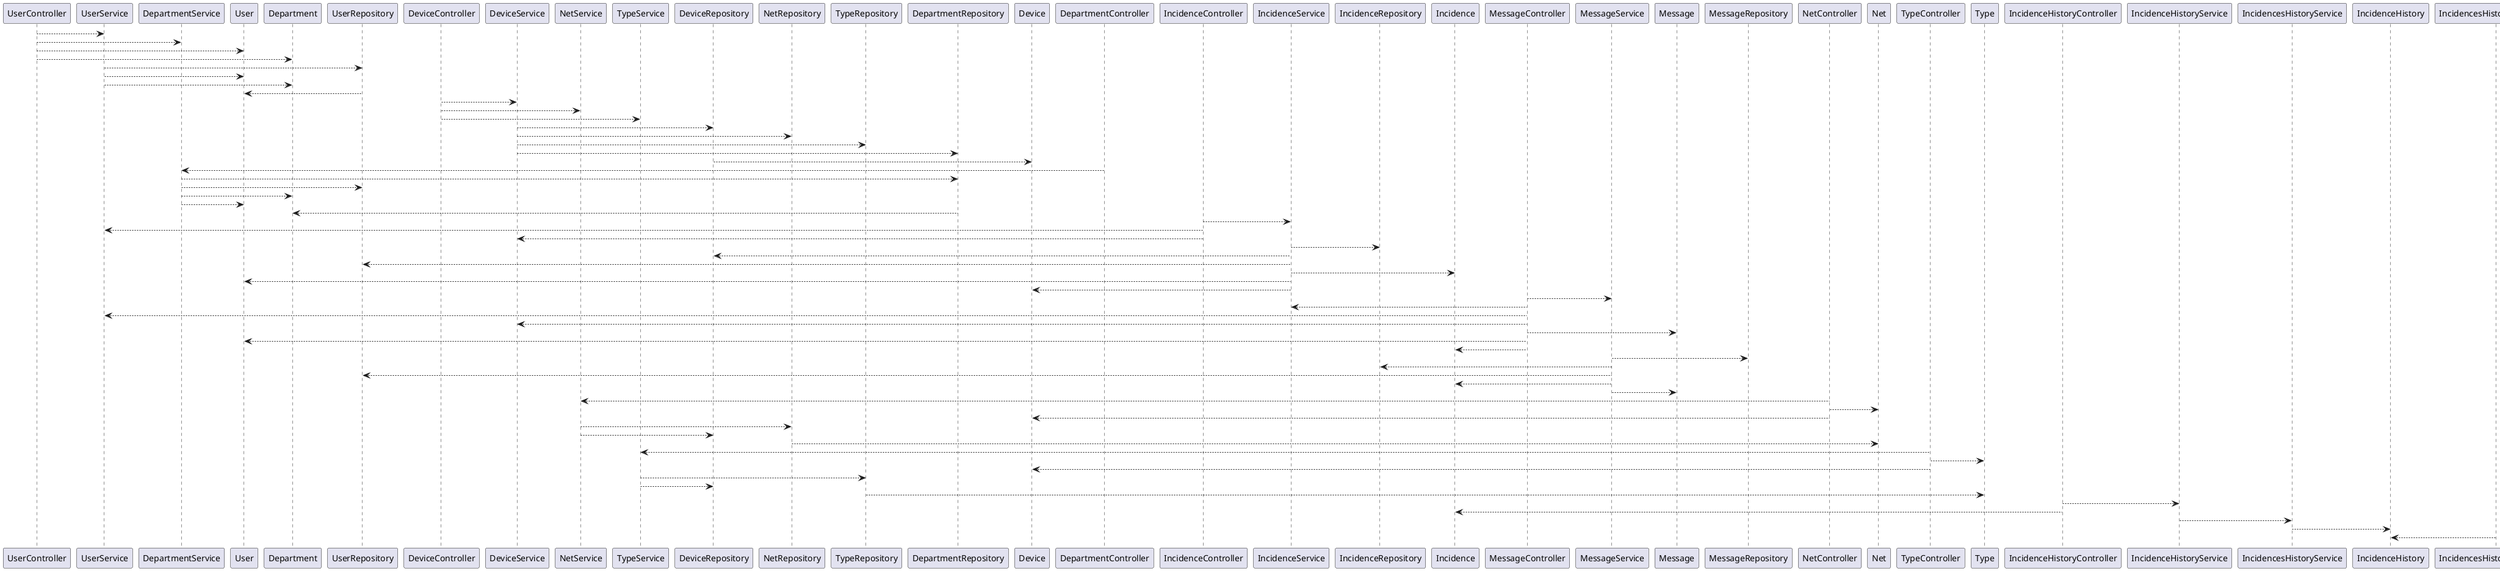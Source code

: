 @startuml

'User
UserController --> UserService
UserController --> DepartmentService
UserController --> User
UserController --> Department

UserService --> UserRepository
UserService --> User
UserService --> Department

UserRepository --> User
'Device
DeviceController --> DeviceService
DeviceController --> NetService
DeviceController --> TypeService

DeviceService --> DeviceRepository
DeviceService --> NetRepository
DeviceService --> TypeRepository
DeviceService --> DepartmentRepository

DeviceRepository --> Device
'Department
DepartmentController --> DepartmentService

DepartmentService --> DepartmentRepository
DepartmentService --> UserRepository
DepartmentService --> Department
DepartmentService --> User

DepartmentRepository --> Department

'Incidence
IncidenceController --> IncidenceService
IncidenceController --> UserService
IncidenceController --> DeviceService

IncidenceService --> IncidenceRepository
IncidenceService --> DeviceRepository
IncidenceService --> UserRepository
IncidenceService --> Incidence
IncidenceService --> User
IncidenceService --> Device

'Message
MessageController --> MessageService
MessageController --> IncidenceService
MessageController --> UserService
MessageController --> DeviceService
MessageController --> Message
MessageController --> User
MessageController --> Incidence

MessageService --> MessageRepository
MessageService --> IncidenceRepository
MessageService --> UserRepository
MessageService --> Incidence
MessageService --> Message

'Net
NetController --> NetService
NetController --> Net
NetController --> Device

NetService --> NetRepository
NetService --> DeviceRepository

NetRepository --> Net

'Type
TypeController --> TypeService
TypeController --> Type
TypeController --> Device

TypeService --> TypeRepository
TypeService --> DeviceRepository

TypeRepository --> Type

'IncidenceHistory
IncidenceHistoryController --> IncidenceHistoryService
IncidenceHistoryController --> Incidence

IncidenceHistoryService --> IncidencesHistoryService

IncidencesHistoryService --> IncidenceHistory

IncidencesHistoryRepository --> IncidenceHistory






@enduml